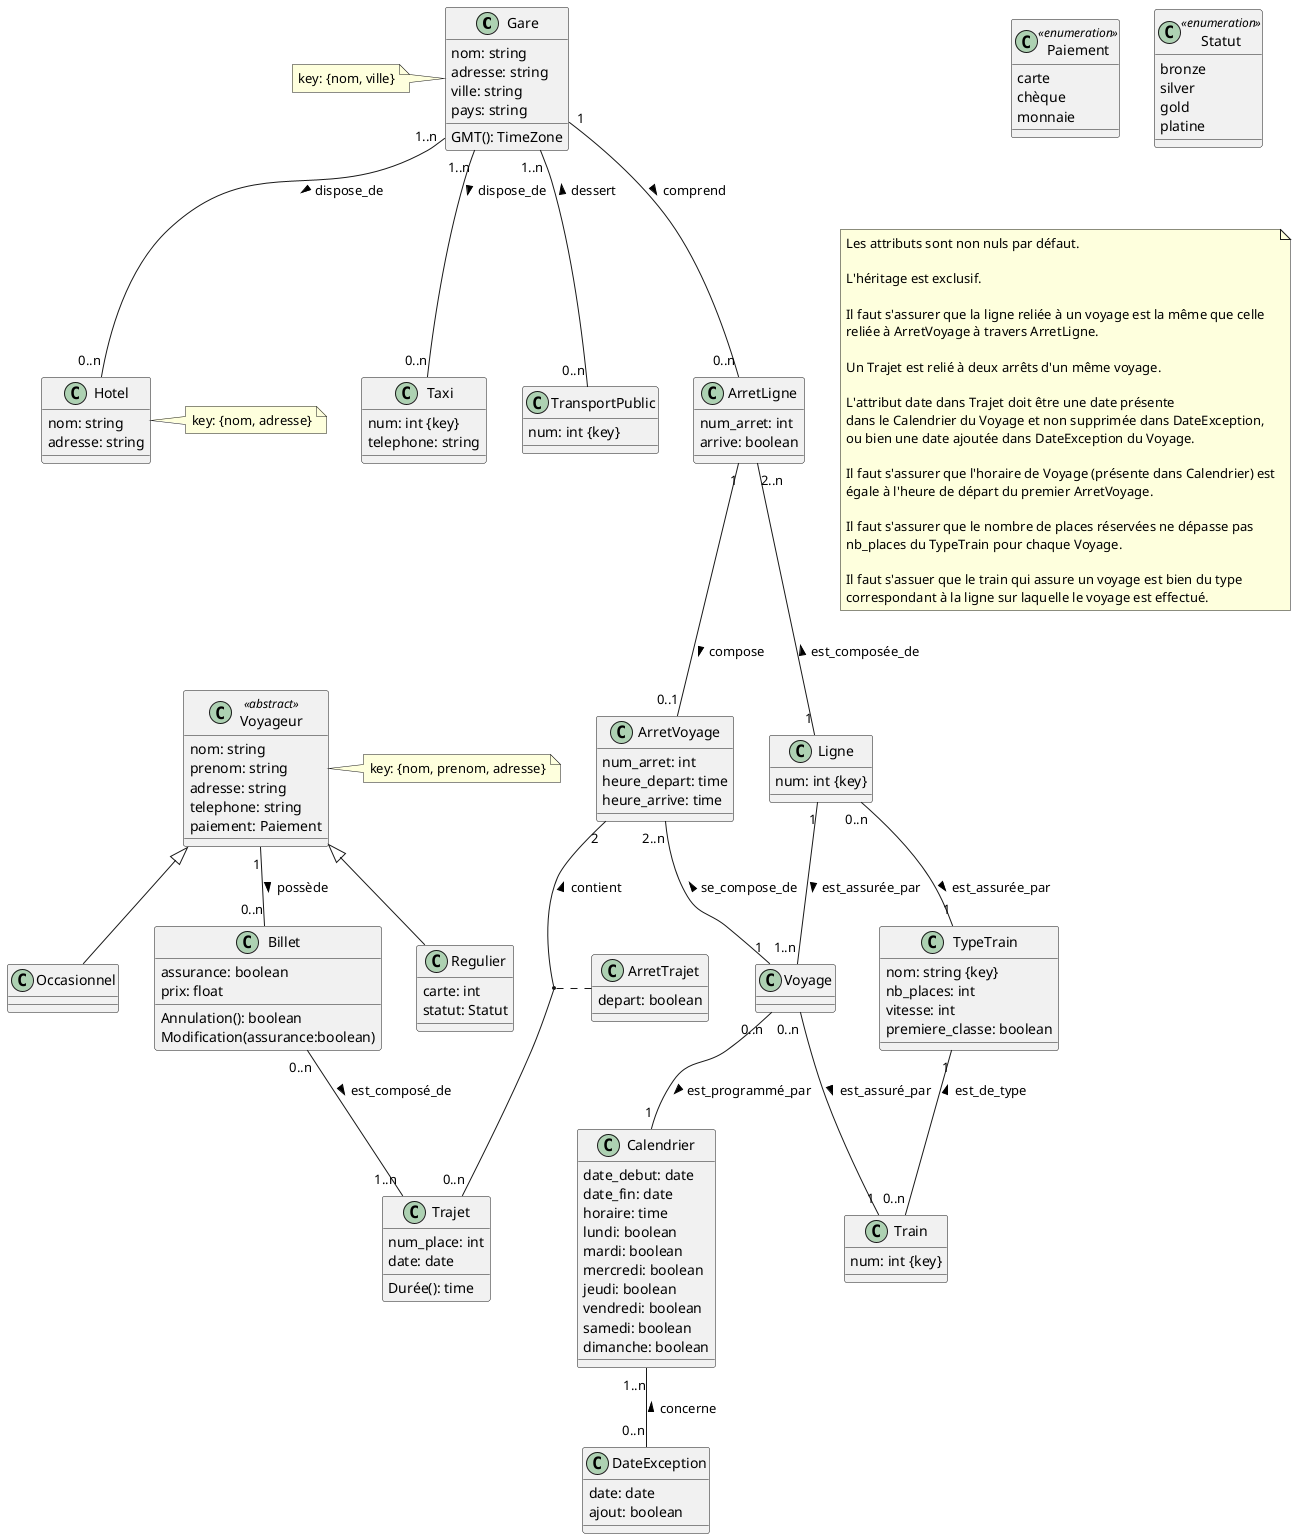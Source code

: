 @startuml

class Gare {
  nom: string
  adresse: string
  ville: string
  pays: string
  __
  GMT(): TimeZone
}

class Gare
note left: key: {nom, ville}

class Hotel {
  nom: string
  adresse: string
}

class Hotel
note right: key: {nom, adresse}

class Taxi {
  num: int {key}
  telephone: string
}

class TransportPublic {
  num: int {key}
}

class Train {
  num: int {key}
}

class TypeTrain {
  nom: string {key}
  nb_places: int
  vitesse: int
  premiere_classe: boolean
}

class ArretLigne {
  num_arret: int
  arrive: boolean
}

class ArretVoyage {
  num_arret: int
  heure_depart: time
  heure_arrive: time
}

class ArretTrajet {
  depart: boolean
}

class Ligne {
  num: int {key}
}

class Voyage {
}

class Calendrier {
  date_debut: date
  date_fin: date
  horaire: time
  lundi: boolean
  mardi: boolean
  mercredi: boolean
  jeudi: boolean
  vendredi: boolean
  samedi: boolean
  dimanche: boolean
}

class DateException {
  date: date
  ajout: boolean
}

class Voyageur <<abstract>> {
  nom: string
  prenom: string
  adresse: string
  telephone: string
  paiement: Paiement
}

class Voyageur
note right: key: {nom, prenom, adresse}

class Occasionnel {
}

class Regulier {
  carte: int
  statut: Statut
}

class Billet {
  assurance: boolean
  prix: float
  __
  Annulation(): boolean
  Modification(assurance:boolean)
}

class Trajet {
  num_place: int
  date: date
  __
  Durée(): time
}

class Paiement << enumeration >> {
  carte
  chèque
  monnaie
}

class Statut << enumeration >> {
  bronze
  silver
  gold
  platine
}


Voyageur <|-- Occasionnel
Voyageur <|-- Regulier

Gare "1..n" -- "0..n" Hotel: dispose_de >
Gare "1..n" -- "0..n" Taxi: dispose_de >
Gare "1..n" -- "0..n" TransportPublic: dessert <

Gare "1" -- "0..n" ArretLigne: comprend >
ArretLigne "2..n" -- "1" Ligne: est_composée_de <
ArretLigne "1" -- "0..1" ArretVoyage: compose >
ArretVoyage "2..n" -- "1" Voyage: se_compose_de <
ArretVoyage "2" -- "0..n" Trajet: contient <
(ArretVoyage, Trajet) .. ArretTrajet
Ligne "1" -- "1..n" Voyage: est_assurée_par >

Ligne "0..n" -- "1" TypeTrain: est_assurée_par >
TypeTrain "1" -- "0..n" Train: est_de_type <
Voyage "0..n" -- "1" Train: est_assuré_par >
Voyage "0..n" -- "1" Calendrier: est_programmé_par >
Calendrier "1..n" -- "0..n" DateException: concerne <


Billet "0..n" -- "1..n" Trajet: est_composé_de >
Voyageur "1" -- "0..n" Billet: possède >

note "Les attributs sont non nuls par défaut.\n\nL'héritage est exclusif.\n\nIl faut s'assurer que la ligne reliée à un voyage est la même que celle\nreliée à ArretVoyage à travers ArretLigne.\n\nUn Trajet est relié à deux arrêts d'un même voyage.\n\nL'attribut date dans Trajet doit être une date présente\ndans le Calendrier du Voyage et non supprimée dans DateException,\nou bien une date ajoutée dans DateException du Voyage.\n\nIl faut s'assurer que l'horaire de Voyage (présente dans Calendrier) est\négale à l'heure de départ du premier ArretVoyage.\n\nIl faut s'assurer que le nombre de places réservées ne dépasse pas\nnb_places du TypeTrain pour chaque Voyage.\n\nIl faut s'assuer que le train qui assure un voyage est bien du type\ncorrespondant à la ligne sur laquelle le voyage est effectué." as N1

@enduml
